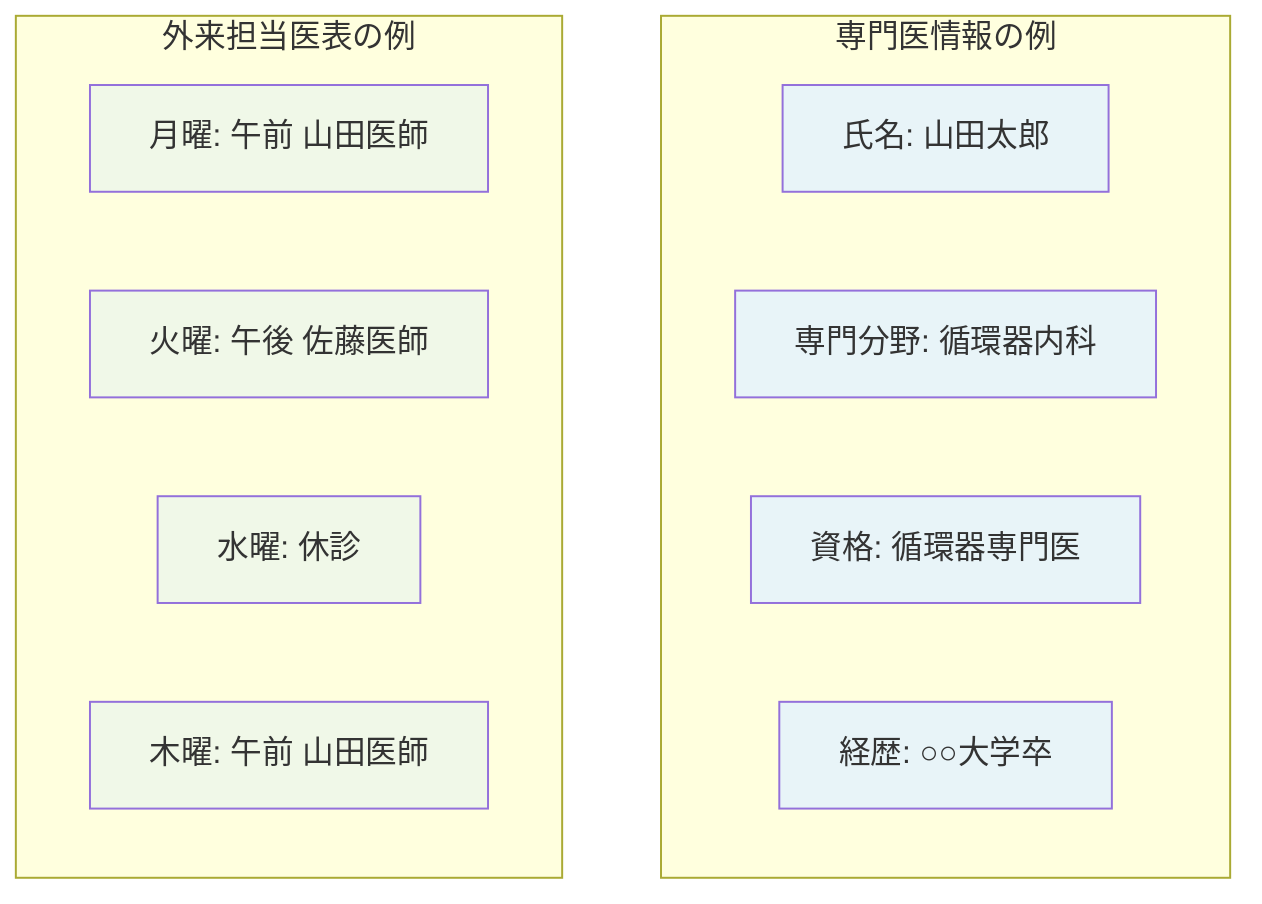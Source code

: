 graph TD
    subgraph "専門医情報の例"
        A[氏名: 山田太郎]
        B[専門分野: 循環器内科]
        C[資格: 循環器専門医]
        D[経歴: ○○大学卒]
    end
    
    subgraph "外来担当医表の例"
        E["月曜: 午前 山田医師"]
        F["火曜: 午後 佐藤医師"]
        G["水曜: 休診"]
        H["木曜: 午前 山田医師"]
    end

    style A fill:#e8f4f8
    style B fill:#e8f4f8
    style C fill:#e8f4f8
    style D fill:#e8f4f8
    style E fill:#f0f8e8
    style F fill:#f0f8e8
    style G fill:#f0f8e8
    style H fill:#f0f8e8